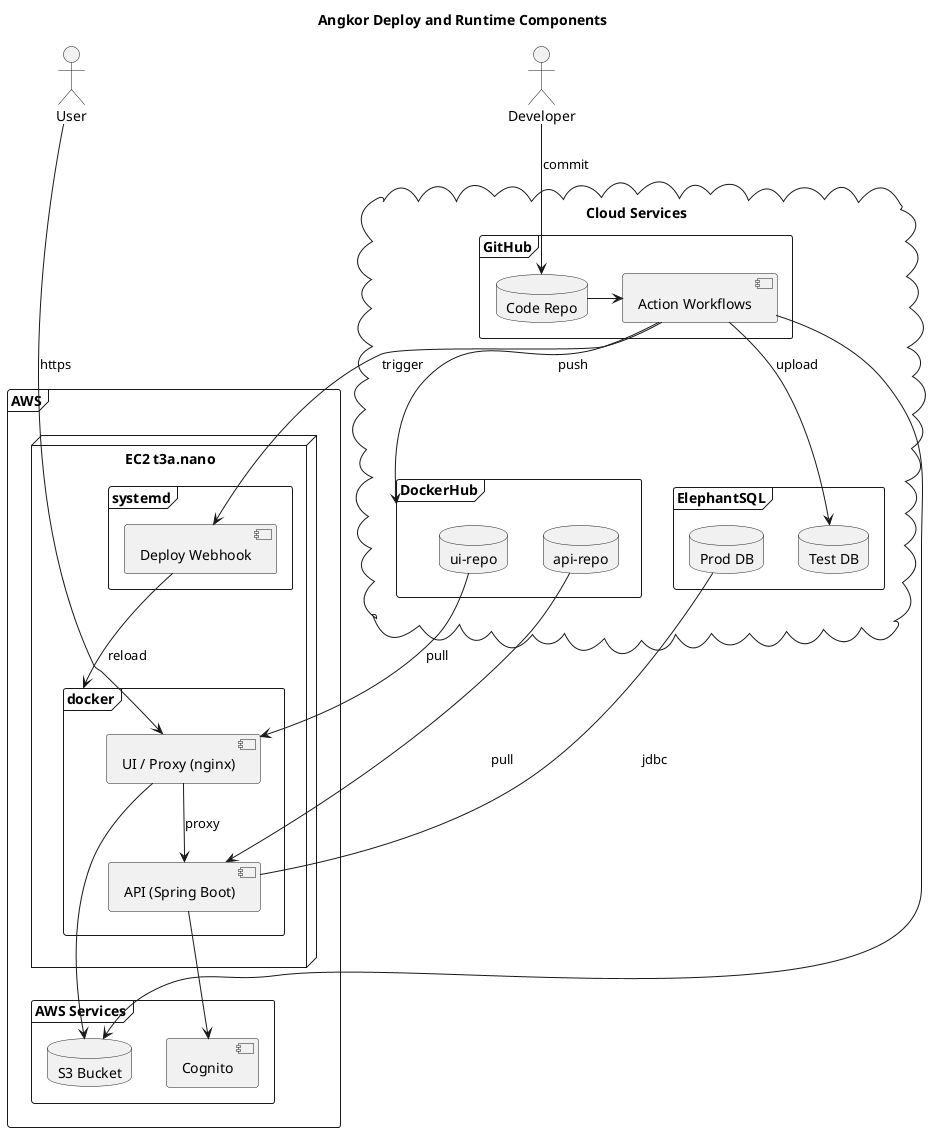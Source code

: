 @startuml
title Angkor Deploy and Runtime Components
skinparam handwritten false

actor User as user
actor Developer as developer

frame "AWS" {
    node "EC2 t3a.nano" {
        frame systemd {
            [Deploy Webhook] as webhook
        }
        frame "docker" {
            [UI / Proxy (nginx)] as ui
            [API (Spring Boot)] as api
        }
    }
    frame "AWS Services" {
        database "S3 Bucket" as s3
        [Cognito] as cognito
    }
}

cloud "Cloud Services" {
    frame GitHub as github {
        database "Code Repo" as  code
        [Action Workflows] as actions
    }
    frame DockerHub as dockerhub {
        database "api-repo" as apirepo
        database "ui-repo" as uirepo
    }
    frame "ElephantSQL" {
        database "Test DB" as testdb
        database "Prod DB" as proddb
    }
}

developer --> code: commit
user ----> ui: https
code -> actions
actions --> dockerhub: push
actions --> webhook: trigger
actions --> testdb: upload
actions --> s3
api -- proddb: jdbc
ui  ---> s3
ui --> api: proxy
api --> cognito
apirepo --> api: pull
uirepo --> ui: pull
webhook --> docker: reload
@enduml
